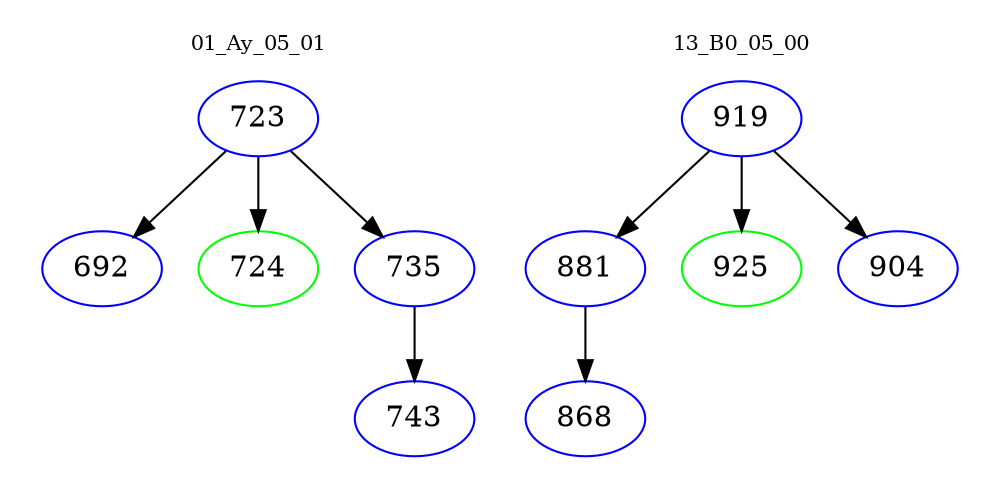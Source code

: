 digraph{
subgraph cluster_0 {
color = white
label = "01_Ay_05_01";
fontsize=10;
T0_723 [label="723", color="blue"]
T0_723 -> T0_692 [color="black"]
T0_692 [label="692", color="blue"]
T0_723 -> T0_724 [color="black"]
T0_724 [label="724", color="green"]
T0_723 -> T0_735 [color="black"]
T0_735 [label="735", color="blue"]
T0_735 -> T0_743 [color="black"]
T0_743 [label="743", color="blue"]
}
subgraph cluster_1 {
color = white
label = "13_B0_05_00";
fontsize=10;
T1_919 [label="919", color="blue"]
T1_919 -> T1_881 [color="black"]
T1_881 [label="881", color="blue"]
T1_881 -> T1_868 [color="black"]
T1_868 [label="868", color="blue"]
T1_919 -> T1_925 [color="black"]
T1_925 [label="925", color="green"]
T1_919 -> T1_904 [color="black"]
T1_904 [label="904", color="blue"]
}
}

